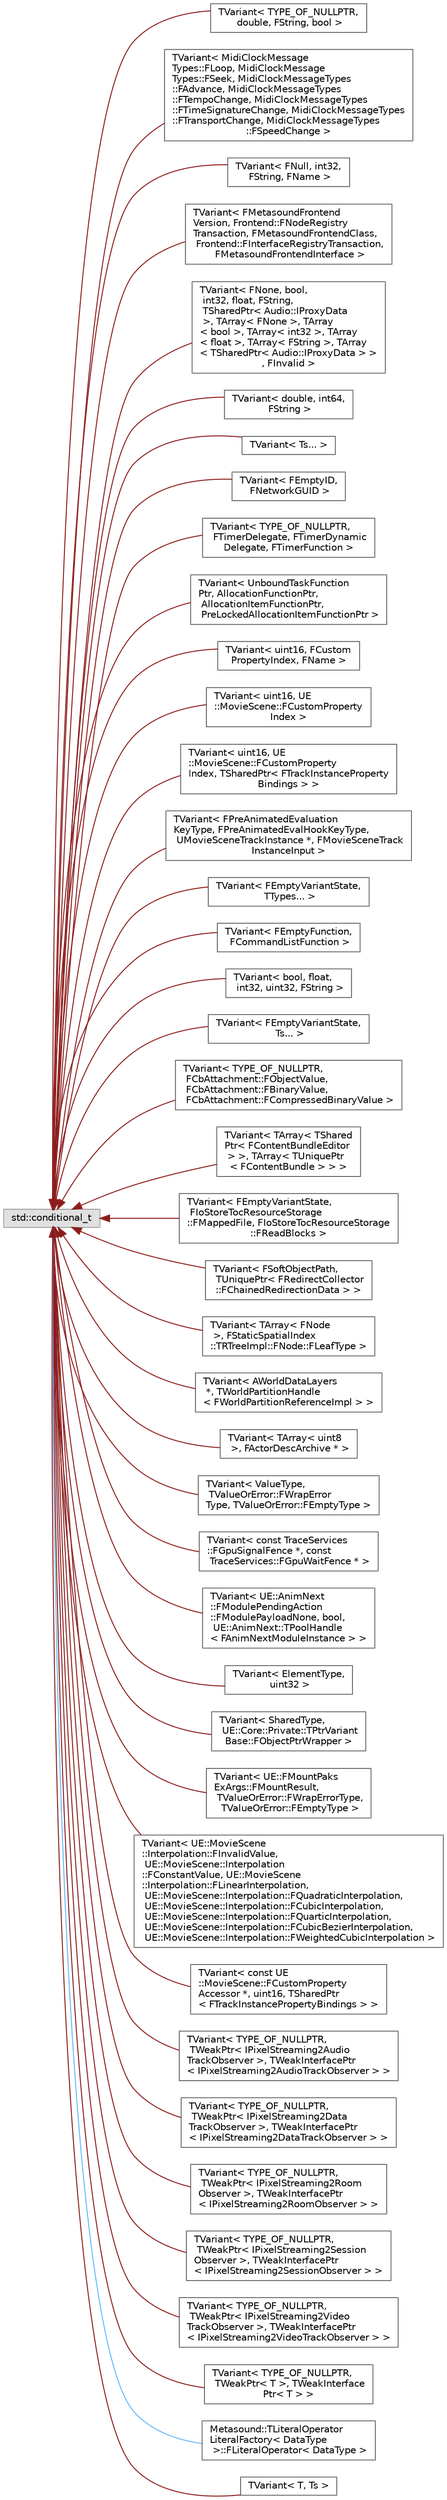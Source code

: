 digraph "Graphical Class Hierarchy"
{
 // INTERACTIVE_SVG=YES
 // LATEX_PDF_SIZE
  bgcolor="transparent";
  edge [fontname=Helvetica,fontsize=10,labelfontname=Helvetica,labelfontsize=10];
  node [fontname=Helvetica,fontsize=10,shape=box,height=0.2,width=0.4];
  rankdir="LR";
  Node0 [id="Node000000",label="std::conditional_t",height=0.2,width=0.4,color="grey60", fillcolor="#E0E0E0", style="filled",tooltip=" "];
  Node0 -> Node1 [id="edge5989_Node000000_Node000001",dir="back",color="firebrick4",style="solid",tooltip=" "];
  Node1 [id="Node000001",label="TVariant\< TYPE_OF_NULLPTR,\l double, FString, bool \>",height=0.2,width=0.4,color="grey40", fillcolor="white", style="filled",URL="$d3/d99/classTVariant.html",tooltip=" "];
  Node0 -> Node2 [id="edge5990_Node000000_Node000002",dir="back",color="firebrick4",style="solid",tooltip=" "];
  Node2 [id="Node000002",label="TVariant\< MidiClockMessage\lTypes::FLoop, MidiClockMessage\lTypes::FSeek, MidiClockMessageTypes\l::FAdvance, MidiClockMessageTypes\l::FTempoChange, MidiClockMessageTypes\l::FTimeSignatureChange, MidiClockMessageTypes\l::FTransportChange, MidiClockMessageTypes\l::FSpeedChange \>",height=0.2,width=0.4,color="grey40", fillcolor="white", style="filled",URL="$d3/d99/classTVariant.html",tooltip=" "];
  Node0 -> Node3 [id="edge5991_Node000000_Node000003",dir="back",color="firebrick4",style="solid",tooltip=" "];
  Node3 [id="Node000003",label="TVariant\< FNull, int32,\l FString, FName \>",height=0.2,width=0.4,color="grey40", fillcolor="white", style="filled",URL="$d3/d99/classTVariant.html",tooltip=" "];
  Node0 -> Node4 [id="edge5992_Node000000_Node000004",dir="back",color="firebrick4",style="solid",tooltip=" "];
  Node4 [id="Node000004",label="TVariant\< FMetasoundFrontend\lVersion, Frontend::FNodeRegistry\lTransaction, FMetasoundFrontendClass,\l Frontend::FInterfaceRegistryTransaction,\l FMetasoundFrontendInterface \>",height=0.2,width=0.4,color="grey40", fillcolor="white", style="filled",URL="$d3/d99/classTVariant.html",tooltip=" "];
  Node0 -> Node5 [id="edge5993_Node000000_Node000005",dir="back",color="firebrick4",style="solid",tooltip=" "];
  Node5 [id="Node000005",label="TVariant\< FNone, bool,\l int32, float, FString,\l TSharedPtr\< Audio::IProxyData\l \>, TArray\< FNone \>, TArray\l\< bool \>, TArray\< int32 \>, TArray\l\< float \>, TArray\< FString \>, TArray\l\< TSharedPtr\< Audio::IProxyData \> \>\l, FInvalid \>",height=0.2,width=0.4,color="grey40", fillcolor="white", style="filled",URL="$d3/d99/classTVariant.html",tooltip=" "];
  Node0 -> Node6 [id="edge5994_Node000000_Node000006",dir="back",color="firebrick4",style="solid",tooltip=" "];
  Node6 [id="Node000006",label="TVariant\< double, int64,\l FString \>",height=0.2,width=0.4,color="grey40", fillcolor="white", style="filled",URL="$d3/d99/classTVariant.html",tooltip=" "];
  Node0 -> Node7 [id="edge5995_Node000000_Node000007",dir="back",color="firebrick4",style="solid",tooltip=" "];
  Node7 [id="Node000007",label="TVariant\< Ts... \>",height=0.2,width=0.4,color="grey40", fillcolor="white", style="filled",URL="$d3/d99/classTVariant.html",tooltip=" "];
  Node0 -> Node8 [id="edge5996_Node000000_Node000008",dir="back",color="firebrick4",style="solid",tooltip=" "];
  Node8 [id="Node000008",label="TVariant\< FEmptyID,\l FNetworkGUID \>",height=0.2,width=0.4,color="grey40", fillcolor="white", style="filled",URL="$d3/d99/classTVariant.html",tooltip=" "];
  Node0 -> Node9 [id="edge5997_Node000000_Node000009",dir="back",color="firebrick4",style="solid",tooltip=" "];
  Node9 [id="Node000009",label="TVariant\< TYPE_OF_NULLPTR,\l FTimerDelegate, FTimerDynamic\lDelegate, FTimerFunction \>",height=0.2,width=0.4,color="grey40", fillcolor="white", style="filled",URL="$d3/d99/classTVariant.html",tooltip=" "];
  Node0 -> Node10 [id="edge5998_Node000000_Node000010",dir="back",color="firebrick4",style="solid",tooltip=" "];
  Node10 [id="Node000010",label="TVariant\< UnboundTaskFunction\lPtr, AllocationFunctionPtr,\l AllocationItemFunctionPtr,\l PreLockedAllocationItemFunctionPtr \>",height=0.2,width=0.4,color="grey40", fillcolor="white", style="filled",URL="$d3/d99/classTVariant.html",tooltip=" "];
  Node0 -> Node11 [id="edge5999_Node000000_Node000011",dir="back",color="firebrick4",style="solid",tooltip=" "];
  Node11 [id="Node000011",label="TVariant\< uint16, FCustom\lPropertyIndex, FName \>",height=0.2,width=0.4,color="grey40", fillcolor="white", style="filled",URL="$d3/d99/classTVariant.html",tooltip=" "];
  Node0 -> Node12 [id="edge6000_Node000000_Node000012",dir="back",color="firebrick4",style="solid",tooltip=" "];
  Node12 [id="Node000012",label="TVariant\< uint16, UE\l::MovieScene::FCustomProperty\lIndex \>",height=0.2,width=0.4,color="grey40", fillcolor="white", style="filled",URL="$d3/d99/classTVariant.html",tooltip=" "];
  Node0 -> Node13 [id="edge6001_Node000000_Node000013",dir="back",color="firebrick4",style="solid",tooltip=" "];
  Node13 [id="Node000013",label="TVariant\< uint16, UE\l::MovieScene::FCustomProperty\lIndex, TSharedPtr\< FTrackInstanceProperty\lBindings \> \>",height=0.2,width=0.4,color="grey40", fillcolor="white", style="filled",URL="$d3/d99/classTVariant.html",tooltip=" "];
  Node0 -> Node14 [id="edge6002_Node000000_Node000014",dir="back",color="firebrick4",style="solid",tooltip=" "];
  Node14 [id="Node000014",label="TVariant\< FPreAnimatedEvaluation\lKeyType, FPreAnimatedEvalHookKeyType,\l UMovieSceneTrackInstance *, FMovieSceneTrack\lInstanceInput \>",height=0.2,width=0.4,color="grey40", fillcolor="white", style="filled",URL="$d3/d99/classTVariant.html",tooltip=" "];
  Node0 -> Node15 [id="edge6003_Node000000_Node000015",dir="back",color="firebrick4",style="solid",tooltip=" "];
  Node15 [id="Node000015",label="TVariant\< FEmptyVariantState,\l TTypes... \>",height=0.2,width=0.4,color="grey40", fillcolor="white", style="filled",URL="$d3/d99/classTVariant.html",tooltip=" "];
  Node0 -> Node16 [id="edge6004_Node000000_Node000016",dir="back",color="firebrick4",style="solid",tooltip=" "];
  Node16 [id="Node000016",label="TVariant\< FEmptyFunction,\l FCommandListFunction \>",height=0.2,width=0.4,color="grey40", fillcolor="white", style="filled",URL="$d3/d99/classTVariant.html",tooltip=" "];
  Node0 -> Node17 [id="edge6005_Node000000_Node000017",dir="back",color="firebrick4",style="solid",tooltip=" "];
  Node17 [id="Node000017",label="TVariant\< bool, float,\l int32, uint32, FString \>",height=0.2,width=0.4,color="grey40", fillcolor="white", style="filled",URL="$d3/d99/classTVariant.html",tooltip=" "];
  Node0 -> Node18 [id="edge6006_Node000000_Node000018",dir="back",color="firebrick4",style="solid",tooltip=" "];
  Node18 [id="Node000018",label="TVariant\< FEmptyVariantState,\l Ts... \>",height=0.2,width=0.4,color="grey40", fillcolor="white", style="filled",URL="$d3/d99/classTVariant.html",tooltip=" "];
  Node0 -> Node19 [id="edge6007_Node000000_Node000019",dir="back",color="firebrick4",style="solid",tooltip=" "];
  Node19 [id="Node000019",label="TVariant\< TYPE_OF_NULLPTR,\l FCbAttachment::FObjectValue,\l FCbAttachment::FBinaryValue,\l FCbAttachment::FCompressedBinaryValue \>",height=0.2,width=0.4,color="grey40", fillcolor="white", style="filled",URL="$d3/d99/classTVariant.html",tooltip=" "];
  Node0 -> Node20 [id="edge6008_Node000000_Node000020",dir="back",color="firebrick4",style="solid",tooltip=" "];
  Node20 [id="Node000020",label="TVariant\< TArray\< TShared\lPtr\< FContentBundleEditor\l \> \>, TArray\< TUniquePtr\l\< FContentBundle \> \> \>",height=0.2,width=0.4,color="grey40", fillcolor="white", style="filled",URL="$d3/d99/classTVariant.html",tooltip=" "];
  Node0 -> Node21 [id="edge6009_Node000000_Node000021",dir="back",color="firebrick4",style="solid",tooltip=" "];
  Node21 [id="Node000021",label="TVariant\< FEmptyVariantState,\l FIoStoreTocResourceStorage\l::FMappedFile, FIoStoreTocResourceStorage\l::FReadBlocks \>",height=0.2,width=0.4,color="grey40", fillcolor="white", style="filled",URL="$d3/d99/classTVariant.html",tooltip=" "];
  Node0 -> Node22 [id="edge6010_Node000000_Node000022",dir="back",color="firebrick4",style="solid",tooltip=" "];
  Node22 [id="Node000022",label="TVariant\< FSoftObjectPath,\l TUniquePtr\< FRedirectCollector\l::FChainedRedirectionData \> \>",height=0.2,width=0.4,color="grey40", fillcolor="white", style="filled",URL="$d3/d99/classTVariant.html",tooltip=" "];
  Node0 -> Node23 [id="edge6011_Node000000_Node000023",dir="back",color="firebrick4",style="solid",tooltip=" "];
  Node23 [id="Node000023",label="TVariant\< TArray\< FNode\l \>, FStaticSpatialIndex\l::TRTreeImpl::FNode::FLeafType \>",height=0.2,width=0.4,color="grey40", fillcolor="white", style="filled",URL="$d3/d99/classTVariant.html",tooltip=" "];
  Node0 -> Node24 [id="edge6012_Node000000_Node000024",dir="back",color="firebrick4",style="solid",tooltip=" "];
  Node24 [id="Node000024",label="TVariant\< AWorldDataLayers\l *, TWorldPartitionHandle\l\< FWorldPartitionReferenceImpl \> \>",height=0.2,width=0.4,color="grey40", fillcolor="white", style="filled",URL="$d3/d99/classTVariant.html",tooltip=" "];
  Node0 -> Node25 [id="edge6013_Node000000_Node000025",dir="back",color="firebrick4",style="solid",tooltip=" "];
  Node25 [id="Node000025",label="TVariant\< TArray\< uint8\l \>, FActorDescArchive * \>",height=0.2,width=0.4,color="grey40", fillcolor="white", style="filled",URL="$d3/d99/classTVariant.html",tooltip=" "];
  Node0 -> Node26 [id="edge6014_Node000000_Node000026",dir="back",color="firebrick4",style="solid",tooltip=" "];
  Node26 [id="Node000026",label="TVariant\< ValueType,\l TValueOrError::FWrapError\lType, TValueOrError::FEmptyType \>",height=0.2,width=0.4,color="grey40", fillcolor="white", style="filled",URL="$d3/d99/classTVariant.html",tooltip=" "];
  Node0 -> Node27 [id="edge6015_Node000000_Node000027",dir="back",color="firebrick4",style="solid",tooltip=" "];
  Node27 [id="Node000027",label="TVariant\< const TraceServices\l::FGpuSignalFence *, const\l TraceServices::FGpuWaitFence * \>",height=0.2,width=0.4,color="grey40", fillcolor="white", style="filled",URL="$d3/d99/classTVariant.html",tooltip=" "];
  Node0 -> Node28 [id="edge6016_Node000000_Node000028",dir="back",color="firebrick4",style="solid",tooltip=" "];
  Node28 [id="Node000028",label="TVariant\< UE::AnimNext\l::FModulePendingAction\l::FModulePayloadNone, bool,\l UE::AnimNext::TPoolHandle\l\< FAnimNextModuleInstance \> \>",height=0.2,width=0.4,color="grey40", fillcolor="white", style="filled",URL="$d3/d99/classTVariant.html",tooltip=" "];
  Node0 -> Node29 [id="edge6017_Node000000_Node000029",dir="back",color="firebrick4",style="solid",tooltip=" "];
  Node29 [id="Node000029",label="TVariant\< ElementType,\l uint32 \>",height=0.2,width=0.4,color="grey40", fillcolor="white", style="filled",URL="$d3/d99/classTVariant.html",tooltip=" "];
  Node0 -> Node30 [id="edge6018_Node000000_Node000030",dir="back",color="firebrick4",style="solid",tooltip=" "];
  Node30 [id="Node000030",label="TVariant\< SharedType,\l UE::Core::Private::TPtrVariant\lBase::FObjectPtrWrapper \>",height=0.2,width=0.4,color="grey40", fillcolor="white", style="filled",URL="$d3/d99/classTVariant.html",tooltip=" "];
  Node0 -> Node31 [id="edge6019_Node000000_Node000031",dir="back",color="firebrick4",style="solid",tooltip=" "];
  Node31 [id="Node000031",label="TVariant\< UE::FMountPaks\lExArgs::FMountResult,\l TValueOrError::FWrapErrorType,\l TValueOrError::FEmptyType \>",height=0.2,width=0.4,color="grey40", fillcolor="white", style="filled",URL="$d3/d99/classTVariant.html",tooltip=" "];
  Node0 -> Node32 [id="edge6020_Node000000_Node000032",dir="back",color="firebrick4",style="solid",tooltip=" "];
  Node32 [id="Node000032",label="TVariant\< UE::MovieScene\l::Interpolation::FInvalidValue,\l UE::MovieScene::Interpolation\l::FConstantValue, UE::MovieScene\l::Interpolation::FLinearInterpolation,\l UE::MovieScene::Interpolation::FQuadraticInterpolation,\l UE::MovieScene::Interpolation::FCubicInterpolation,\l UE::MovieScene::Interpolation::FQuarticInterpolation,\l UE::MovieScene::Interpolation::FCubicBezierInterpolation,\l UE::MovieScene::Interpolation::FWeightedCubicInterpolation \>",height=0.2,width=0.4,color="grey40", fillcolor="white", style="filled",URL="$d3/d99/classTVariant.html",tooltip=" "];
  Node0 -> Node33 [id="edge6021_Node000000_Node000033",dir="back",color="firebrick4",style="solid",tooltip=" "];
  Node33 [id="Node000033",label="TVariant\< const UE\l::MovieScene::FCustomProperty\lAccessor *, uint16, TSharedPtr\l\< FTrackInstancePropertyBindings \> \>",height=0.2,width=0.4,color="grey40", fillcolor="white", style="filled",URL="$d3/d99/classTVariant.html",tooltip=" "];
  Node0 -> Node34 [id="edge6022_Node000000_Node000034",dir="back",color="firebrick4",style="solid",tooltip=" "];
  Node34 [id="Node000034",label="TVariant\< TYPE_OF_NULLPTR,\l TWeakPtr\< IPixelStreaming2Audio\lTrackObserver \>, TWeakInterfacePtr\l\< IPixelStreaming2AudioTrackObserver \> \>",height=0.2,width=0.4,color="grey40", fillcolor="white", style="filled",URL="$d3/d99/classTVariant.html",tooltip=" "];
  Node0 -> Node35 [id="edge6023_Node000000_Node000035",dir="back",color="firebrick4",style="solid",tooltip=" "];
  Node35 [id="Node000035",label="TVariant\< TYPE_OF_NULLPTR,\l TWeakPtr\< IPixelStreaming2Data\lTrackObserver \>, TWeakInterfacePtr\l\< IPixelStreaming2DataTrackObserver \> \>",height=0.2,width=0.4,color="grey40", fillcolor="white", style="filled",URL="$d3/d99/classTVariant.html",tooltip=" "];
  Node0 -> Node36 [id="edge6024_Node000000_Node000036",dir="back",color="firebrick4",style="solid",tooltip=" "];
  Node36 [id="Node000036",label="TVariant\< TYPE_OF_NULLPTR,\l TWeakPtr\< IPixelStreaming2Room\lObserver \>, TWeakInterfacePtr\l\< IPixelStreaming2RoomObserver \> \>",height=0.2,width=0.4,color="grey40", fillcolor="white", style="filled",URL="$d3/d99/classTVariant.html",tooltip=" "];
  Node0 -> Node37 [id="edge6025_Node000000_Node000037",dir="back",color="firebrick4",style="solid",tooltip=" "];
  Node37 [id="Node000037",label="TVariant\< TYPE_OF_NULLPTR,\l TWeakPtr\< IPixelStreaming2Session\lObserver \>, TWeakInterfacePtr\l\< IPixelStreaming2SessionObserver \> \>",height=0.2,width=0.4,color="grey40", fillcolor="white", style="filled",URL="$d3/d99/classTVariant.html",tooltip=" "];
  Node0 -> Node38 [id="edge6026_Node000000_Node000038",dir="back",color="firebrick4",style="solid",tooltip=" "];
  Node38 [id="Node000038",label="TVariant\< TYPE_OF_NULLPTR,\l TWeakPtr\< IPixelStreaming2Video\lTrackObserver \>, TWeakInterfacePtr\l\< IPixelStreaming2VideoTrackObserver \> \>",height=0.2,width=0.4,color="grey40", fillcolor="white", style="filled",URL="$d3/d99/classTVariant.html",tooltip=" "];
  Node0 -> Node39 [id="edge6027_Node000000_Node000039",dir="back",color="firebrick4",style="solid",tooltip=" "];
  Node39 [id="Node000039",label="TVariant\< TYPE_OF_NULLPTR,\l TWeakPtr\< T \>, TWeakInterface\lPtr\< T \> \>",height=0.2,width=0.4,color="grey40", fillcolor="white", style="filled",URL="$d3/d99/classTVariant.html",tooltip=" "];
  Node0 -> Node40 [id="edge6028_Node000000_Node000040",dir="back",color="steelblue1",style="solid",tooltip=" "];
  Node40 [id="Node000040",label="Metasound::TLiteralOperator\lLiteralFactory\< DataType\l \>::FLiteralOperator\< DataType \>",height=0.2,width=0.4,color="grey40", fillcolor="white", style="filled",URL="$da/d0e/classMetasound_1_1TLiteralOperatorLiteralFactory_1_1FLiteralOperator.html",tooltip=" "];
  Node0 -> Node41 [id="edge6029_Node000000_Node000041",dir="back",color="firebrick4",style="solid",tooltip=" "];
  Node41 [id="Node000041",label="TVariant\< T, Ts \>",height=0.2,width=0.4,color="grey40", fillcolor="white", style="filled",URL="$d3/d99/classTVariant.html",tooltip="A type-safe union based loosely on std::variant."];
}
